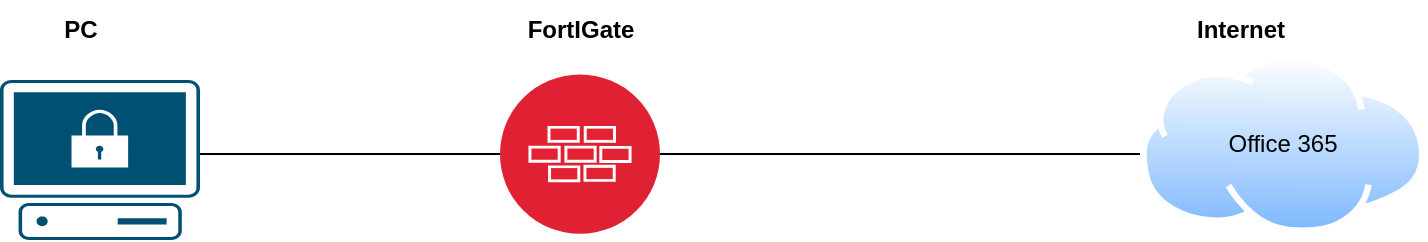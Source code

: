 <mxfile version="24.0.2" type="github">
  <diagram name="Página-1" id="L29QO1z4FaNkHWtU5n_f">
    <mxGraphModel dx="1434" dy="746" grid="1" gridSize="10" guides="1" tooltips="1" connect="1" arrows="1" fold="1" page="1" pageScale="1" pageWidth="827" pageHeight="1169" math="0" shadow="0">
      <root>
        <mxCell id="0" />
        <mxCell id="1" parent="0" />
        <mxCell id="QrtuupH0GYBMzl5WTB5s-1" value="" style="points=[[0.02,0.015,0],[0.5,0,0],[0.98,0.015,0],[1,0.38,0],[0.895,0.98,0],[0.5,1,0],[0.105,0.98,0],[0,0.38,0]];verticalLabelPosition=bottom;sketch=0;html=1;verticalAlign=top;aspect=fixed;align=center;pointerEvents=1;shape=mxgraph.cisco19.secure_endpoint_pc;fillColor=#005073;strokeColor=none;" vertex="1" parent="1">
          <mxGeometry x="70" y="290" width="100" height="80" as="geometry" />
        </mxCell>
        <mxCell id="QrtuupH0GYBMzl5WTB5s-6" style="edgeStyle=orthogonalEdgeStyle;rounded=0;orthogonalLoop=1;jettySize=auto;html=1;endArrow=none;endFill=0;" edge="1" parent="1" source="QrtuupH0GYBMzl5WTB5s-3">
          <mxGeometry relative="1" as="geometry">
            <mxPoint x="640" y="327" as="targetPoint" />
          </mxGeometry>
        </mxCell>
        <mxCell id="QrtuupH0GYBMzl5WTB5s-7" style="rounded=0;orthogonalLoop=1;jettySize=auto;html=1;endArrow=none;endFill=0;" edge="1" parent="1" source="QrtuupH0GYBMzl5WTB5s-3">
          <mxGeometry relative="1" as="geometry">
            <mxPoint x="170" y="327" as="targetPoint" />
          </mxGeometry>
        </mxCell>
        <mxCell id="QrtuupH0GYBMzl5WTB5s-3" value="" style="image;aspect=fixed;perimeter=ellipsePerimeter;html=1;align=center;shadow=0;dashed=0;fontColor=#4277BB;labelBackgroundColor=default;fontSize=12;spacingTop=3;image=img/lib/ibm/security/firewall.svg;" vertex="1" parent="1">
          <mxGeometry x="320" y="287" width="80" height="80" as="geometry" />
        </mxCell>
        <mxCell id="QrtuupH0GYBMzl5WTB5s-8" value="&lt;b&gt;FortIGate&lt;/b&gt;" style="text;html=1;align=center;verticalAlign=middle;resizable=0;points=[];autosize=1;strokeColor=none;fillColor=none;" vertex="1" parent="1">
          <mxGeometry x="320" y="250" width="80" height="30" as="geometry" />
        </mxCell>
        <mxCell id="QrtuupH0GYBMzl5WTB5s-9" value="&lt;b&gt;PC&lt;/b&gt;" style="text;html=1;align=center;verticalAlign=middle;resizable=0;points=[];autosize=1;strokeColor=none;fillColor=none;" vertex="1" parent="1">
          <mxGeometry x="90" y="250" width="40" height="30" as="geometry" />
        </mxCell>
        <mxCell id="QrtuupH0GYBMzl5WTB5s-10" value="&lt;b&gt;Internet&lt;/b&gt;" style="text;html=1;align=center;verticalAlign=middle;resizable=0;points=[];autosize=1;strokeColor=none;fillColor=none;" vertex="1" parent="1">
          <mxGeometry x="655" y="250" width="70" height="30" as="geometry" />
        </mxCell>
        <mxCell id="QrtuupH0GYBMzl5WTB5s-11" value="" style="image;aspect=fixed;perimeter=ellipsePerimeter;html=1;align=center;shadow=0;dashed=0;spacingTop=3;image=img/lib/active_directory/internet_cloud.svg;" vertex="1" parent="1">
          <mxGeometry x="640" y="277" width="142.86" height="90" as="geometry" />
        </mxCell>
        <mxCell id="QrtuupH0GYBMzl5WTB5s-12" value="Office 365" style="text;html=1;align=center;verticalAlign=middle;resizable=0;points=[];autosize=1;strokeColor=none;fillColor=none;" vertex="1" parent="1">
          <mxGeometry x="671.43" y="307" width="80" height="30" as="geometry" />
        </mxCell>
      </root>
    </mxGraphModel>
  </diagram>
</mxfile>
